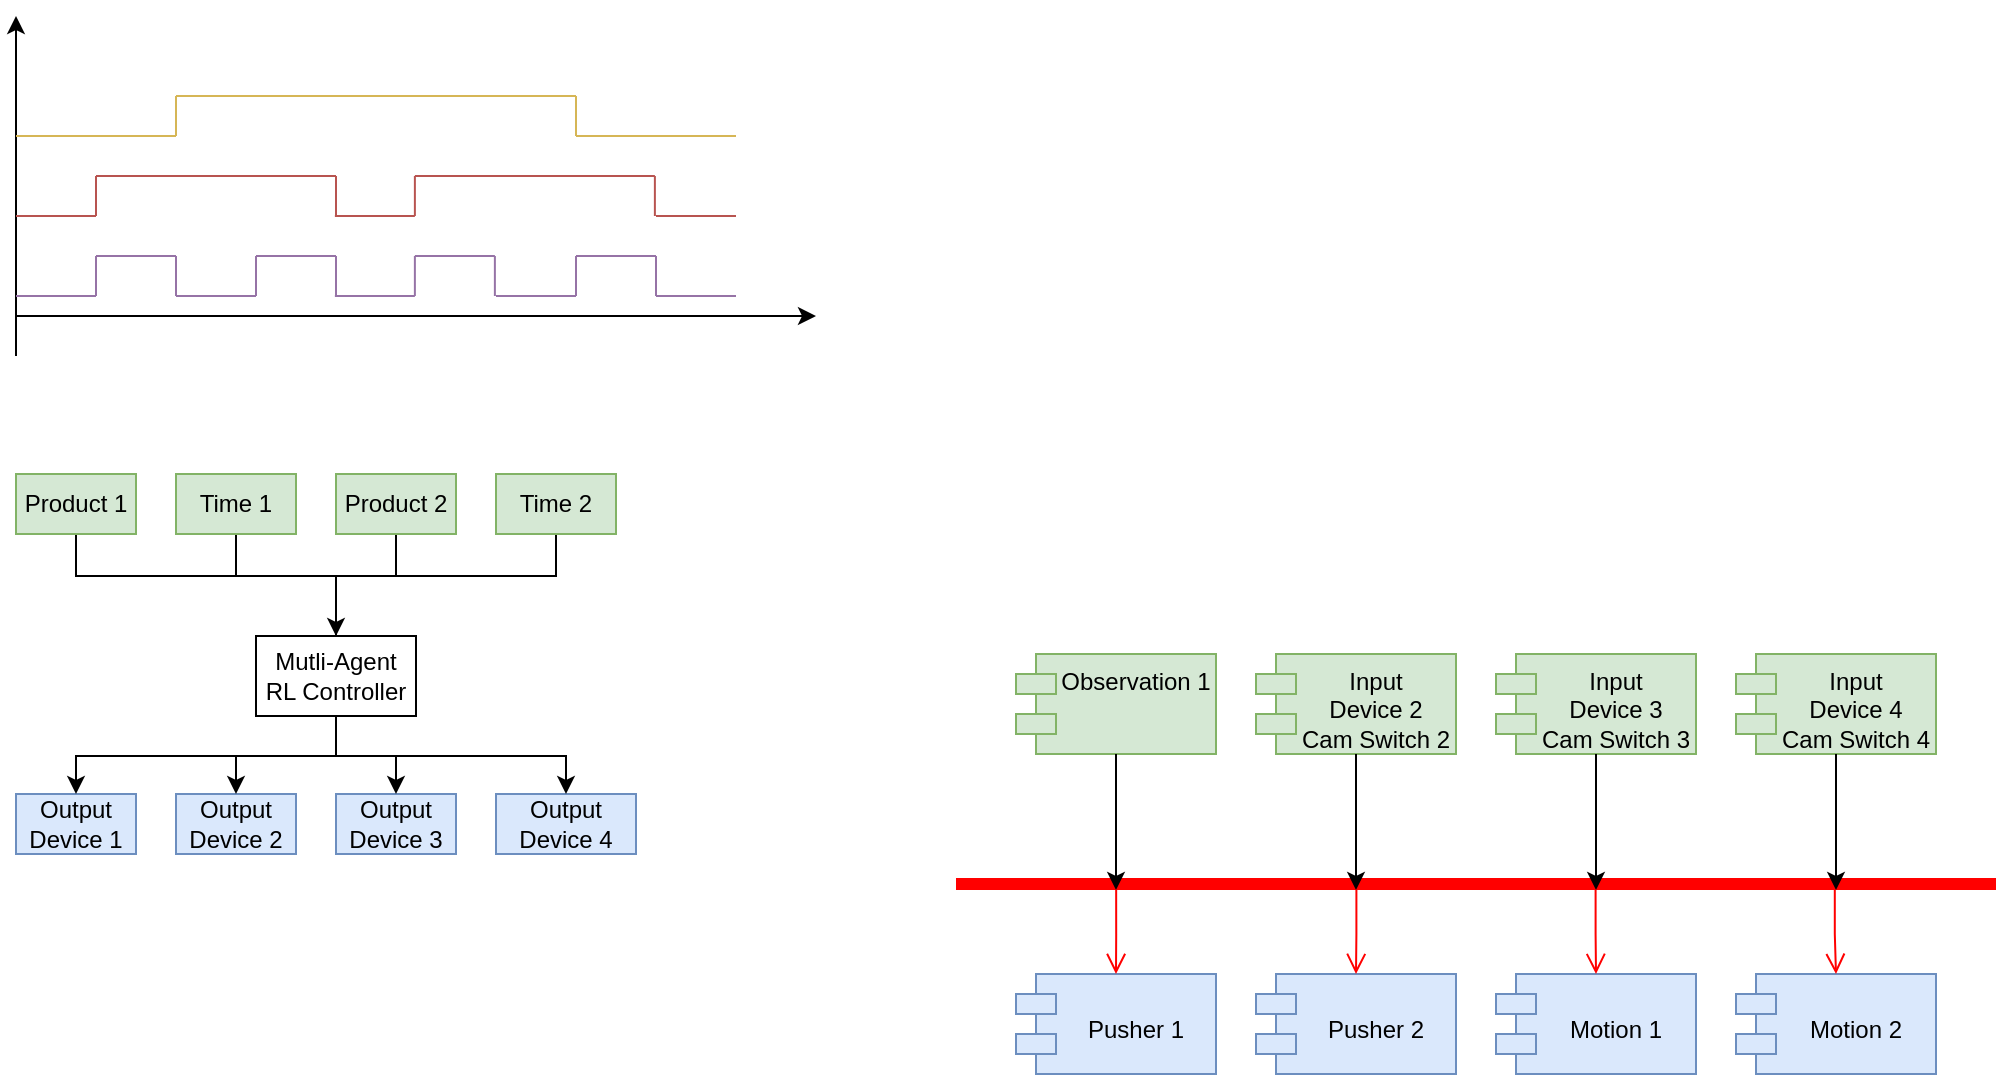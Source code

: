 <mxfile version="27.2.0">
  <diagram id="6a731a19-8d31-9384-78a2-239565b7b9f0" name="Page-1">
    <mxGraphModel dx="475" dy="248" grid="1" gridSize="10" guides="1" tooltips="1" connect="1" arrows="1" fold="1" page="1" pageScale="1" pageWidth="1169" pageHeight="827" background="none" math="0" shadow="0">
      <root>
        <mxCell id="0" />
        <mxCell id="1" parent="0" />
        <mxCell id="yubhM1SOayhGXeNkUcZc-1807" value="Output&lt;br&gt;Device 1" style="whiteSpace=wrap;html=1;align=center;verticalAlign=middle;treeFolding=1;treeMoving=1;newEdgeStyle={&quot;edgeStyle&quot;:&quot;elbowEdgeStyle&quot;,&quot;startArrow&quot;:&quot;none&quot;,&quot;endArrow&quot;:&quot;none&quot;};fillColor=#dae8fc;strokeColor=#6c8ebf;" parent="1" vertex="1">
          <mxGeometry x="80" y="399" width="60" height="30" as="geometry" />
        </mxCell>
        <mxCell id="yubhM1SOayhGXeNkUcZc-1810" value="Output&lt;br&gt;Device 2" style="whiteSpace=wrap;html=1;align=center;verticalAlign=middle;treeFolding=1;treeMoving=1;newEdgeStyle={&quot;edgeStyle&quot;:&quot;elbowEdgeStyle&quot;,&quot;startArrow&quot;:&quot;none&quot;,&quot;endArrow&quot;:&quot;none&quot;};fillColor=#dae8fc;strokeColor=#6c8ebf;" parent="1" vertex="1">
          <mxGeometry x="160" y="399" width="60" height="30" as="geometry" />
        </mxCell>
        <mxCell id="yubhM1SOayhGXeNkUcZc-1812" value="Output&lt;br&gt;Device 3" style="whiteSpace=wrap;html=1;align=center;verticalAlign=middle;treeFolding=1;treeMoving=1;newEdgeStyle={&quot;edgeStyle&quot;:&quot;elbowEdgeStyle&quot;,&quot;startArrow&quot;:&quot;none&quot;,&quot;endArrow&quot;:&quot;none&quot;};fillColor=#dae8fc;strokeColor=#6c8ebf;" parent="1" vertex="1">
          <mxGeometry x="240" y="399" width="60" height="30" as="geometry" />
        </mxCell>
        <mxCell id="yubhM1SOayhGXeNkUcZc-1814" value="Output&lt;br&gt;Device 4" style="whiteSpace=wrap;html=1;align=center;verticalAlign=middle;treeFolding=1;treeMoving=1;newEdgeStyle={&quot;edgeStyle&quot;:&quot;elbowEdgeStyle&quot;,&quot;startArrow&quot;:&quot;none&quot;,&quot;endArrow&quot;:&quot;none&quot;};fillColor=#dae8fc;strokeColor=#6c8ebf;" parent="1" vertex="1">
          <mxGeometry x="320" y="399" width="70" height="30" as="geometry" />
        </mxCell>
        <mxCell id="yubhM1SOayhGXeNkUcZc-1816" value="&lt;div&gt;&lt;br&gt;&lt;/div&gt;Pusher 1" style="shape=module;align=left;spacingLeft=20;align=center;verticalAlign=top;whiteSpace=wrap;html=1;fillColor=#dae8fc;strokeColor=#6c8ebf;" parent="1" vertex="1">
          <mxGeometry x="580" y="489" width="100" height="50" as="geometry" />
        </mxCell>
        <mxCell id="yubhM1SOayhGXeNkUcZc-1817" value="" style="shape=line;html=1;strokeWidth=6;strokeColor=#ff0000;" parent="1" vertex="1">
          <mxGeometry x="550" y="439" width="520" height="10" as="geometry" />
        </mxCell>
        <mxCell id="yubhM1SOayhGXeNkUcZc-1818" value="" style="edgeStyle=orthogonalEdgeStyle;html=1;verticalAlign=bottom;endArrow=open;endSize=8;strokeColor=#ff0000;rounded=0;exitX=0.154;exitY=0.583;exitDx=0;exitDy=0;exitPerimeter=0;" parent="1" source="yubhM1SOayhGXeNkUcZc-1817" target="yubhM1SOayhGXeNkUcZc-1816" edge="1">
          <mxGeometry relative="1" as="geometry">
            <mxPoint x="590" y="689" as="targetPoint" />
            <mxPoint x="660" y="459" as="sourcePoint" />
          </mxGeometry>
        </mxCell>
        <mxCell id="yubhM1SOayhGXeNkUcZc-1821" value="Observation 1" style="shape=module;align=left;spacingLeft=20;align=center;verticalAlign=top;whiteSpace=wrap;html=1;fillColor=#d5e8d4;strokeColor=#82b366;" parent="1" vertex="1">
          <mxGeometry x="580" y="329" width="100" height="50" as="geometry" />
        </mxCell>
        <mxCell id="yubhM1SOayhGXeNkUcZc-1823" value="&lt;div&gt;&lt;br&gt;&lt;/div&gt;Pusher 2" style="shape=module;align=left;spacingLeft=20;align=center;verticalAlign=top;whiteSpace=wrap;html=1;fillColor=#dae8fc;strokeColor=#6c8ebf;" parent="1" vertex="1">
          <mxGeometry x="700" y="489" width="100" height="50" as="geometry" />
        </mxCell>
        <mxCell id="yubhM1SOayhGXeNkUcZc-1824" value="" style="edgeStyle=orthogonalEdgeStyle;html=1;verticalAlign=bottom;endArrow=open;endSize=8;strokeColor=#ff0000;rounded=0;exitX=0.385;exitY=0.417;exitDx=0;exitDy=0;exitPerimeter=0;" parent="1" source="yubhM1SOayhGXeNkUcZc-1817" target="yubhM1SOayhGXeNkUcZc-1823" edge="1">
          <mxGeometry relative="1" as="geometry">
            <mxPoint x="700" y="689" as="targetPoint" />
            <mxPoint x="750" y="469" as="sourcePoint" />
          </mxGeometry>
        </mxCell>
        <mxCell id="pIqreqhXc2t8eF8DuM6R-10" style="edgeStyle=orthogonalEdgeStyle;rounded=0;orthogonalLoop=1;jettySize=auto;html=1;startArrow=none;endArrow=classic;entryX=0.5;entryY=0;entryDx=0;entryDy=0;endFill=1;exitX=0.5;exitY=1;exitDx=0;exitDy=0;" edge="1" parent="1" source="yubhM1SOayhGXeNkUcZc-1826" target="pIqreqhXc2t8eF8DuM6R-1">
          <mxGeometry relative="1" as="geometry">
            <mxPoint x="125" y="250" as="sourcePoint" />
            <mxPoint x="240" y="301" as="targetPoint" />
            <Array as="points">
              <mxPoint x="110" y="290" />
              <mxPoint x="240" y="290" />
            </Array>
          </mxGeometry>
        </mxCell>
        <mxCell id="yubhM1SOayhGXeNkUcZc-1826" value="Product 1" style="whiteSpace=wrap;html=1;align=center;verticalAlign=middle;treeFolding=1;treeMoving=1;newEdgeStyle={&quot;edgeStyle&quot;:&quot;elbowEdgeStyle&quot;,&quot;startArrow&quot;:&quot;none&quot;,&quot;endArrow&quot;:&quot;none&quot;};fillColor=#d5e8d4;strokeColor=#82b366;" parent="1" vertex="1">
          <mxGeometry x="80" y="239" width="60" height="30" as="geometry" />
        </mxCell>
        <mxCell id="pIqreqhXc2t8eF8DuM6R-12" style="edgeStyle=orthogonalEdgeStyle;rounded=0;orthogonalLoop=1;jettySize=auto;html=1;startArrow=none;endArrow=none;exitX=0.5;exitY=1;exitDx=0;exitDy=0;entryX=0.5;entryY=0;entryDx=0;entryDy=0;" edge="1" parent="1" source="yubhM1SOayhGXeNkUcZc-1828" target="pIqreqhXc2t8eF8DuM6R-1">
          <mxGeometry relative="1" as="geometry">
            <Array as="points">
              <mxPoint x="190" y="290" />
              <mxPoint x="240" y="290" />
            </Array>
          </mxGeometry>
        </mxCell>
        <mxCell id="yubhM1SOayhGXeNkUcZc-1828" value="Time 1" style="whiteSpace=wrap;html=1;align=center;verticalAlign=middle;treeFolding=1;treeMoving=1;newEdgeStyle={&quot;edgeStyle&quot;:&quot;elbowEdgeStyle&quot;,&quot;startArrow&quot;:&quot;none&quot;,&quot;endArrow&quot;:&quot;none&quot;};fillColor=#d5e8d4;strokeColor=#82b366;" parent="1" vertex="1">
          <mxGeometry x="160" y="239" width="60" height="30" as="geometry" />
        </mxCell>
        <mxCell id="pIqreqhXc2t8eF8DuM6R-13" style="edgeStyle=orthogonalEdgeStyle;rounded=0;orthogonalLoop=1;jettySize=auto;html=1;startArrow=none;endArrow=none;entryX=0.5;entryY=0;entryDx=0;entryDy=0;" edge="1" parent="1" source="yubhM1SOayhGXeNkUcZc-1830" target="pIqreqhXc2t8eF8DuM6R-1">
          <mxGeometry relative="1" as="geometry">
            <mxPoint x="240" y="320" as="targetPoint" />
            <Array as="points">
              <mxPoint x="270" y="290" />
              <mxPoint x="240" y="290" />
            </Array>
          </mxGeometry>
        </mxCell>
        <mxCell id="yubhM1SOayhGXeNkUcZc-1830" value="Product 2" style="whiteSpace=wrap;html=1;align=center;verticalAlign=middle;treeFolding=1;treeMoving=1;newEdgeStyle={&quot;edgeStyle&quot;:&quot;elbowEdgeStyle&quot;,&quot;startArrow&quot;:&quot;none&quot;,&quot;endArrow&quot;:&quot;none&quot;};fillColor=#d5e8d4;strokeColor=#82b366;" parent="1" vertex="1">
          <mxGeometry x="240" y="239" width="60" height="30" as="geometry" />
        </mxCell>
        <mxCell id="pIqreqhXc2t8eF8DuM6R-14" style="edgeStyle=orthogonalEdgeStyle;rounded=0;orthogonalLoop=1;jettySize=auto;html=1;startArrow=none;endArrow=none;exitX=0.5;exitY=1;exitDx=0;exitDy=0;entryX=0.5;entryY=0;entryDx=0;entryDy=0;" edge="1" parent="1" source="yubhM1SOayhGXeNkUcZc-1832" target="pIqreqhXc2t8eF8DuM6R-1">
          <mxGeometry relative="1" as="geometry">
            <Array as="points">
              <mxPoint x="350" y="290" />
              <mxPoint x="240" y="290" />
            </Array>
          </mxGeometry>
        </mxCell>
        <mxCell id="yubhM1SOayhGXeNkUcZc-1832" value="Time 2" style="whiteSpace=wrap;html=1;align=center;verticalAlign=middle;treeFolding=1;treeMoving=1;newEdgeStyle={&quot;edgeStyle&quot;:&quot;elbowEdgeStyle&quot;,&quot;startArrow&quot;:&quot;none&quot;,&quot;endArrow&quot;:&quot;none&quot;};fillColor=#d5e8d4;strokeColor=#82b366;" parent="1" vertex="1">
          <mxGeometry x="320" y="239" width="60" height="30" as="geometry" />
        </mxCell>
        <mxCell id="yubhM1SOayhGXeNkUcZc-1834" value="&lt;div&gt;&lt;br&gt;&lt;/div&gt;Motion 1" style="shape=module;align=left;spacingLeft=20;align=center;verticalAlign=top;whiteSpace=wrap;html=1;fillColor=#dae8fc;strokeColor=#6c8ebf;" parent="1" vertex="1">
          <mxGeometry x="820" y="489" width="100" height="50" as="geometry" />
        </mxCell>
        <mxCell id="yubhM1SOayhGXeNkUcZc-1835" value="&lt;div&gt;&lt;br&gt;&lt;/div&gt;Motion 2" style="shape=module;align=left;spacingLeft=20;align=center;verticalAlign=top;whiteSpace=wrap;html=1;fillColor=#dae8fc;strokeColor=#6c8ebf;" parent="1" vertex="1">
          <mxGeometry x="940" y="489" width="100" height="50" as="geometry" />
        </mxCell>
        <mxCell id="yubhM1SOayhGXeNkUcZc-1839" value="" style="edgeStyle=orthogonalEdgeStyle;html=1;verticalAlign=bottom;endArrow=open;endSize=8;strokeColor=#ff0000;rounded=0;exitX=0.615;exitY=0.75;exitDx=0;exitDy=0;exitPerimeter=0;" parent="1" source="yubhM1SOayhGXeNkUcZc-1817" target="yubhM1SOayhGXeNkUcZc-1834" edge="1">
          <mxGeometry relative="1" as="geometry">
            <mxPoint x="856" y="499" as="targetPoint" />
            <mxPoint x="856" y="455" as="sourcePoint" />
          </mxGeometry>
        </mxCell>
        <mxCell id="yubhM1SOayhGXeNkUcZc-1840" value="" style="edgeStyle=orthogonalEdgeStyle;html=1;verticalAlign=bottom;endArrow=open;endSize=8;strokeColor=#ff0000;rounded=0;exitX=0.845;exitY=0.75;exitDx=0;exitDy=0;exitPerimeter=0;" parent="1" source="yubhM1SOayhGXeNkUcZc-1817" target="yubhM1SOayhGXeNkUcZc-1835" edge="1">
          <mxGeometry relative="1" as="geometry">
            <mxPoint x="976" y="499" as="targetPoint" />
            <mxPoint x="976" y="453" as="sourcePoint" />
          </mxGeometry>
        </mxCell>
        <mxCell id="yubhM1SOayhGXeNkUcZc-1841" style="edgeStyle=orthogonalEdgeStyle;rounded=0;orthogonalLoop=1;jettySize=auto;html=1;exitX=0.5;exitY=1;exitDx=0;exitDy=0;" parent="1" source="yubhM1SOayhGXeNkUcZc-1821" edge="1">
          <mxGeometry relative="1" as="geometry">
            <mxPoint x="630" y="447" as="targetPoint" />
          </mxGeometry>
        </mxCell>
        <mxCell id="yubhM1SOayhGXeNkUcZc-1842" value="Input&lt;br&gt;Device 2&lt;br&gt;Cam Switch 2" style="shape=module;align=left;spacingLeft=20;align=center;verticalAlign=top;whiteSpace=wrap;html=1;fillColor=#d5e8d4;strokeColor=#82b366;" parent="1" vertex="1">
          <mxGeometry x="700" y="329" width="100" height="50" as="geometry" />
        </mxCell>
        <mxCell id="yubhM1SOayhGXeNkUcZc-1843" style="edgeStyle=orthogonalEdgeStyle;rounded=0;orthogonalLoop=1;jettySize=auto;html=1;exitX=0.5;exitY=1;exitDx=0;exitDy=0;" parent="1" source="yubhM1SOayhGXeNkUcZc-1842" edge="1">
          <mxGeometry relative="1" as="geometry">
            <mxPoint x="750" y="447" as="targetPoint" />
          </mxGeometry>
        </mxCell>
        <mxCell id="yubhM1SOayhGXeNkUcZc-1844" value="Input&lt;br&gt;Device 3&lt;br&gt;Cam Switch 3" style="shape=module;align=left;spacingLeft=20;align=center;verticalAlign=top;whiteSpace=wrap;html=1;fillColor=#d5e8d4;strokeColor=#82b366;" parent="1" vertex="1">
          <mxGeometry x="820" y="329" width="100" height="50" as="geometry" />
        </mxCell>
        <mxCell id="yubhM1SOayhGXeNkUcZc-1845" style="edgeStyle=orthogonalEdgeStyle;rounded=0;orthogonalLoop=1;jettySize=auto;html=1;exitX=0.5;exitY=1;exitDx=0;exitDy=0;" parent="1" source="yubhM1SOayhGXeNkUcZc-1844" edge="1">
          <mxGeometry relative="1" as="geometry">
            <mxPoint x="870" y="447" as="targetPoint" />
          </mxGeometry>
        </mxCell>
        <mxCell id="yubhM1SOayhGXeNkUcZc-1846" value="Input&lt;br&gt;Device 4&lt;br&gt;Cam Switch 4" style="shape=module;align=left;spacingLeft=20;align=center;verticalAlign=top;whiteSpace=wrap;html=1;fillColor=#d5e8d4;strokeColor=#82b366;" parent="1" vertex="1">
          <mxGeometry x="940" y="329" width="100" height="50" as="geometry" />
        </mxCell>
        <mxCell id="yubhM1SOayhGXeNkUcZc-1847" style="edgeStyle=orthogonalEdgeStyle;rounded=0;orthogonalLoop=1;jettySize=auto;html=1;exitX=0.5;exitY=1;exitDx=0;exitDy=0;" parent="1" source="yubhM1SOayhGXeNkUcZc-1846" edge="1">
          <mxGeometry relative="1" as="geometry">
            <mxPoint x="990" y="447" as="targetPoint" />
          </mxGeometry>
        </mxCell>
        <mxCell id="yubhM1SOayhGXeNkUcZc-1877" value="" style="endArrow=classic;html=1;rounded=0;" parent="1" edge="1">
          <mxGeometry width="50" height="50" relative="1" as="geometry">
            <mxPoint x="80" y="160" as="sourcePoint" />
            <mxPoint x="480" y="160" as="targetPoint" />
          </mxGeometry>
        </mxCell>
        <mxCell id="yubhM1SOayhGXeNkUcZc-1878" value="" style="endArrow=classic;html=1;rounded=0;" parent="1" edge="1">
          <mxGeometry width="50" height="50" relative="1" as="geometry">
            <mxPoint x="80" y="180" as="sourcePoint" />
            <mxPoint x="80" y="10" as="targetPoint" />
          </mxGeometry>
        </mxCell>
        <mxCell id="yubhM1SOayhGXeNkUcZc-1910" value="" style="endArrow=none;html=1;rounded=0;fillColor=#e1d5e7;strokeColor=#9673a6;" parent="1" edge="1">
          <mxGeometry width="50" height="50" relative="1" as="geometry">
            <mxPoint x="80" y="150" as="sourcePoint" />
            <mxPoint x="120" y="150" as="targetPoint" />
          </mxGeometry>
        </mxCell>
        <mxCell id="yubhM1SOayhGXeNkUcZc-1911" value="" style="endArrow=none;html=1;rounded=0;fillColor=#e1d5e7;strokeColor=#9673a6;" parent="1" edge="1">
          <mxGeometry width="50" height="50" relative="1" as="geometry">
            <mxPoint x="120" y="150" as="sourcePoint" />
            <mxPoint x="120" y="130" as="targetPoint" />
          </mxGeometry>
        </mxCell>
        <mxCell id="yubhM1SOayhGXeNkUcZc-1912" value="" style="endArrow=none;html=1;rounded=0;fillColor=#e1d5e7;strokeColor=#9673a6;" parent="1" edge="1">
          <mxGeometry width="50" height="50" relative="1" as="geometry">
            <mxPoint x="120" y="130" as="sourcePoint" />
            <mxPoint x="160" y="130" as="targetPoint" />
          </mxGeometry>
        </mxCell>
        <mxCell id="yubhM1SOayhGXeNkUcZc-1913" value="" style="endArrow=none;html=1;rounded=0;fillColor=#e1d5e7;strokeColor=#9673a6;" parent="1" edge="1">
          <mxGeometry width="50" height="50" relative="1" as="geometry">
            <mxPoint x="160" y="150" as="sourcePoint" />
            <mxPoint x="160" y="130" as="targetPoint" />
          </mxGeometry>
        </mxCell>
        <mxCell id="yubhM1SOayhGXeNkUcZc-1914" value="" style="endArrow=none;html=1;rounded=0;fillColor=#e1d5e7;strokeColor=#9673a6;" parent="1" edge="1">
          <mxGeometry width="50" height="50" relative="1" as="geometry">
            <mxPoint x="160" y="150" as="sourcePoint" />
            <mxPoint x="200" y="150" as="targetPoint" />
          </mxGeometry>
        </mxCell>
        <mxCell id="yubhM1SOayhGXeNkUcZc-1915" value="" style="endArrow=none;html=1;rounded=0;fillColor=#e1d5e7;strokeColor=#9673a6;" parent="1" edge="1">
          <mxGeometry width="50" height="50" relative="1" as="geometry">
            <mxPoint x="200" y="150" as="sourcePoint" />
            <mxPoint x="200" y="130" as="targetPoint" />
          </mxGeometry>
        </mxCell>
        <mxCell id="yubhM1SOayhGXeNkUcZc-1916" value="" style="endArrow=none;html=1;rounded=0;fillColor=#e1d5e7;strokeColor=#9673a6;" parent="1" edge="1">
          <mxGeometry width="50" height="50" relative="1" as="geometry">
            <mxPoint x="200" y="130" as="sourcePoint" />
            <mxPoint x="240" y="130" as="targetPoint" />
          </mxGeometry>
        </mxCell>
        <mxCell id="yubhM1SOayhGXeNkUcZc-1917" value="" style="endArrow=none;html=1;rounded=0;fillColor=#e1d5e7;strokeColor=#9673a6;" parent="1" edge="1">
          <mxGeometry width="50" height="50" relative="1" as="geometry">
            <mxPoint x="240" y="150" as="sourcePoint" />
            <mxPoint x="240" y="130" as="targetPoint" />
          </mxGeometry>
        </mxCell>
        <mxCell id="yubhM1SOayhGXeNkUcZc-1918" value="" style="endArrow=none;html=1;rounded=0;fillColor=#e1d5e7;strokeColor=#9673a6;" parent="1" edge="1">
          <mxGeometry width="50" height="50" relative="1" as="geometry">
            <mxPoint x="239.44" y="150" as="sourcePoint" />
            <mxPoint x="279.44" y="150" as="targetPoint" />
          </mxGeometry>
        </mxCell>
        <mxCell id="yubhM1SOayhGXeNkUcZc-1919" value="" style="endArrow=none;html=1;rounded=0;fillColor=#e1d5e7;strokeColor=#9673a6;" parent="1" edge="1">
          <mxGeometry width="50" height="50" relative="1" as="geometry">
            <mxPoint x="279.44" y="150" as="sourcePoint" />
            <mxPoint x="279.44" y="130" as="targetPoint" />
          </mxGeometry>
        </mxCell>
        <mxCell id="yubhM1SOayhGXeNkUcZc-1920" value="" style="endArrow=none;html=1;rounded=0;fillColor=#e1d5e7;strokeColor=#9673a6;" parent="1" edge="1">
          <mxGeometry width="50" height="50" relative="1" as="geometry">
            <mxPoint x="279.44" y="130" as="sourcePoint" />
            <mxPoint x="319.44" y="130" as="targetPoint" />
          </mxGeometry>
        </mxCell>
        <mxCell id="yubhM1SOayhGXeNkUcZc-1921" value="" style="endArrow=none;html=1;rounded=0;fillColor=#e1d5e7;strokeColor=#9673a6;" parent="1" edge="1">
          <mxGeometry width="50" height="50" relative="1" as="geometry">
            <mxPoint x="319.44" y="150" as="sourcePoint" />
            <mxPoint x="319.44" y="130" as="targetPoint" />
          </mxGeometry>
        </mxCell>
        <mxCell id="yubhM1SOayhGXeNkUcZc-1922" value="" style="endArrow=none;html=1;rounded=0;fillColor=#e1d5e7;strokeColor=#9673a6;" parent="1" edge="1">
          <mxGeometry width="50" height="50" relative="1" as="geometry">
            <mxPoint x="320" y="150" as="sourcePoint" />
            <mxPoint x="360" y="150" as="targetPoint" />
          </mxGeometry>
        </mxCell>
        <mxCell id="yubhM1SOayhGXeNkUcZc-1923" value="" style="endArrow=none;html=1;rounded=0;fillColor=#e1d5e7;strokeColor=#9673a6;" parent="1" edge="1">
          <mxGeometry width="50" height="50" relative="1" as="geometry">
            <mxPoint x="360" y="150" as="sourcePoint" />
            <mxPoint x="360" y="130" as="targetPoint" />
          </mxGeometry>
        </mxCell>
        <mxCell id="yubhM1SOayhGXeNkUcZc-1924" value="" style="endArrow=none;html=1;rounded=0;fillColor=#e1d5e7;strokeColor=#9673a6;" parent="1" edge="1">
          <mxGeometry width="50" height="50" relative="1" as="geometry">
            <mxPoint x="360" y="130" as="sourcePoint" />
            <mxPoint x="400" y="130" as="targetPoint" />
          </mxGeometry>
        </mxCell>
        <mxCell id="yubhM1SOayhGXeNkUcZc-1925" value="" style="endArrow=none;html=1;rounded=0;fillColor=#e1d5e7;strokeColor=#9673a6;" parent="1" edge="1">
          <mxGeometry width="50" height="50" relative="1" as="geometry">
            <mxPoint x="400" y="150" as="sourcePoint" />
            <mxPoint x="400" y="130" as="targetPoint" />
          </mxGeometry>
        </mxCell>
        <mxCell id="yubhM1SOayhGXeNkUcZc-1926" value="" style="endArrow=none;html=1;rounded=0;fillColor=#e1d5e7;strokeColor=#9673a6;" parent="1" edge="1">
          <mxGeometry width="50" height="50" relative="1" as="geometry">
            <mxPoint x="400" y="150" as="sourcePoint" />
            <mxPoint x="440" y="150" as="targetPoint" />
          </mxGeometry>
        </mxCell>
        <mxCell id="yubhM1SOayhGXeNkUcZc-1927" value="" style="endArrow=none;html=1;rounded=0;fillColor=#f8cecc;strokeColor=#b85450;" parent="1" edge="1">
          <mxGeometry width="50" height="50" relative="1" as="geometry">
            <mxPoint x="80" y="110" as="sourcePoint" />
            <mxPoint x="120" y="110" as="targetPoint" />
          </mxGeometry>
        </mxCell>
        <mxCell id="yubhM1SOayhGXeNkUcZc-1928" value="" style="endArrow=none;html=1;rounded=0;fillColor=#f8cecc;strokeColor=#b85450;" parent="1" edge="1">
          <mxGeometry width="50" height="50" relative="1" as="geometry">
            <mxPoint x="120" y="110" as="sourcePoint" />
            <mxPoint x="120" y="90" as="targetPoint" />
          </mxGeometry>
        </mxCell>
        <mxCell id="yubhM1SOayhGXeNkUcZc-1929" value="" style="endArrow=none;html=1;rounded=0;fillColor=#f8cecc;strokeColor=#b85450;" parent="1" edge="1">
          <mxGeometry width="50" height="50" relative="1" as="geometry">
            <mxPoint x="120" y="90" as="sourcePoint" />
            <mxPoint x="240" y="90" as="targetPoint" />
          </mxGeometry>
        </mxCell>
        <mxCell id="yubhM1SOayhGXeNkUcZc-1930" value="" style="endArrow=none;html=1;rounded=0;fillColor=#f8cecc;strokeColor=#b85450;" parent="1" edge="1">
          <mxGeometry width="50" height="50" relative="1" as="geometry">
            <mxPoint x="240" y="110" as="sourcePoint" />
            <mxPoint x="240" y="90" as="targetPoint" />
          </mxGeometry>
        </mxCell>
        <mxCell id="yubhM1SOayhGXeNkUcZc-1931" value="" style="endArrow=none;html=1;rounded=0;fillColor=#f8cecc;strokeColor=#b85450;" parent="1" edge="1">
          <mxGeometry width="50" height="50" relative="1" as="geometry">
            <mxPoint x="400" y="110" as="sourcePoint" />
            <mxPoint x="440" y="110" as="targetPoint" />
          </mxGeometry>
        </mxCell>
        <mxCell id="yubhM1SOayhGXeNkUcZc-1932" value="" style="endArrow=none;html=1;rounded=0;fillColor=#f8cecc;strokeColor=#b85450;" parent="1" edge="1">
          <mxGeometry width="50" height="50" relative="1" as="geometry">
            <mxPoint x="239.44" y="110" as="sourcePoint" />
            <mxPoint x="279.44" y="110" as="targetPoint" />
          </mxGeometry>
        </mxCell>
        <mxCell id="yubhM1SOayhGXeNkUcZc-1933" value="" style="endArrow=none;html=1;rounded=0;fillColor=#f8cecc;strokeColor=#b85450;" parent="1" edge="1">
          <mxGeometry width="50" height="50" relative="1" as="geometry">
            <mxPoint x="279.44" y="110" as="sourcePoint" />
            <mxPoint x="279.44" y="90" as="targetPoint" />
          </mxGeometry>
        </mxCell>
        <mxCell id="yubhM1SOayhGXeNkUcZc-1934" value="" style="endArrow=none;html=1;rounded=0;fillColor=#f8cecc;strokeColor=#b85450;" parent="1" edge="1">
          <mxGeometry width="50" height="50" relative="1" as="geometry">
            <mxPoint x="279.44" y="90" as="sourcePoint" />
            <mxPoint x="399.44" y="90" as="targetPoint" />
          </mxGeometry>
        </mxCell>
        <mxCell id="yubhM1SOayhGXeNkUcZc-1935" value="" style="endArrow=none;html=1;rounded=0;fillColor=#f8cecc;strokeColor=#b85450;" parent="1" edge="1">
          <mxGeometry width="50" height="50" relative="1" as="geometry">
            <mxPoint x="399.44" y="110" as="sourcePoint" />
            <mxPoint x="399.44" y="90" as="targetPoint" />
          </mxGeometry>
        </mxCell>
        <mxCell id="yubhM1SOayhGXeNkUcZc-1936" value="" style="endArrow=none;html=1;rounded=0;fillColor=#fff2cc;strokeColor=#d6b656;" parent="1" edge="1">
          <mxGeometry width="50" height="50" relative="1" as="geometry">
            <mxPoint x="80" y="70" as="sourcePoint" />
            <mxPoint x="160" y="70" as="targetPoint" />
          </mxGeometry>
        </mxCell>
        <mxCell id="yubhM1SOayhGXeNkUcZc-1937" value="" style="endArrow=none;html=1;rounded=0;fillColor=#fff2cc;strokeColor=#d6b656;" parent="1" edge="1">
          <mxGeometry width="50" height="50" relative="1" as="geometry">
            <mxPoint x="160" y="70" as="sourcePoint" />
            <mxPoint x="160" y="50" as="targetPoint" />
          </mxGeometry>
        </mxCell>
        <mxCell id="yubhM1SOayhGXeNkUcZc-1938" value="" style="endArrow=none;html=1;rounded=0;fillColor=#fff2cc;strokeColor=#d6b656;" parent="1" edge="1">
          <mxGeometry width="50" height="50" relative="1" as="geometry">
            <mxPoint x="160" y="50" as="sourcePoint" />
            <mxPoint x="360" y="50" as="targetPoint" />
          </mxGeometry>
        </mxCell>
        <mxCell id="yubhM1SOayhGXeNkUcZc-1939" value="" style="endArrow=none;html=1;rounded=0;fillColor=#fff2cc;strokeColor=#d6b656;" parent="1" edge="1">
          <mxGeometry width="50" height="50" relative="1" as="geometry">
            <mxPoint x="360" y="70" as="sourcePoint" />
            <mxPoint x="360" y="50" as="targetPoint" />
          </mxGeometry>
        </mxCell>
        <mxCell id="yubhM1SOayhGXeNkUcZc-1940" value="" style="endArrow=none;html=1;rounded=0;fillColor=#fff2cc;strokeColor=#d6b656;" parent="1" edge="1">
          <mxGeometry width="50" height="50" relative="1" as="geometry">
            <mxPoint x="360" y="70" as="sourcePoint" />
            <mxPoint x="440" y="70" as="targetPoint" />
          </mxGeometry>
        </mxCell>
        <mxCell id="pIqreqhXc2t8eF8DuM6R-15" style="edgeStyle=orthogonalEdgeStyle;rounded=0;orthogonalLoop=1;jettySize=auto;html=1;exitX=0.5;exitY=1;exitDx=0;exitDy=0;entryX=0.5;entryY=0;entryDx=0;entryDy=0;" edge="1" parent="1" source="pIqreqhXc2t8eF8DuM6R-1" target="yubhM1SOayhGXeNkUcZc-1807">
          <mxGeometry relative="1" as="geometry">
            <Array as="points">
              <mxPoint x="240" y="380" />
              <mxPoint x="110" y="380" />
            </Array>
          </mxGeometry>
        </mxCell>
        <mxCell id="pIqreqhXc2t8eF8DuM6R-16" style="edgeStyle=orthogonalEdgeStyle;rounded=0;orthogonalLoop=1;jettySize=auto;html=1;exitX=0.5;exitY=1;exitDx=0;exitDy=0;entryX=0.5;entryY=0;entryDx=0;entryDy=0;" edge="1" parent="1" source="pIqreqhXc2t8eF8DuM6R-1" target="yubhM1SOayhGXeNkUcZc-1810">
          <mxGeometry relative="1" as="geometry" />
        </mxCell>
        <mxCell id="pIqreqhXc2t8eF8DuM6R-17" style="edgeStyle=orthogonalEdgeStyle;rounded=0;orthogonalLoop=1;jettySize=auto;html=1;entryX=0.5;entryY=0;entryDx=0;entryDy=0;" edge="1" parent="1" source="pIqreqhXc2t8eF8DuM6R-1" target="yubhM1SOayhGXeNkUcZc-1812">
          <mxGeometry relative="1" as="geometry" />
        </mxCell>
        <mxCell id="pIqreqhXc2t8eF8DuM6R-18" style="edgeStyle=orthogonalEdgeStyle;rounded=0;orthogonalLoop=1;jettySize=auto;html=1;entryX=0.5;entryY=0;entryDx=0;entryDy=0;" edge="1" parent="1" source="pIqreqhXc2t8eF8DuM6R-1" target="yubhM1SOayhGXeNkUcZc-1814">
          <mxGeometry relative="1" as="geometry">
            <Array as="points">
              <mxPoint x="240" y="380" />
              <mxPoint x="355" y="380" />
            </Array>
          </mxGeometry>
        </mxCell>
        <mxCell id="pIqreqhXc2t8eF8DuM6R-1" value="Mutli-Agent RL Controller" style="rounded=0;whiteSpace=wrap;html=1;" vertex="1" parent="1">
          <mxGeometry x="200" y="320" width="80" height="40" as="geometry" />
        </mxCell>
      </root>
    </mxGraphModel>
  </diagram>
</mxfile>
